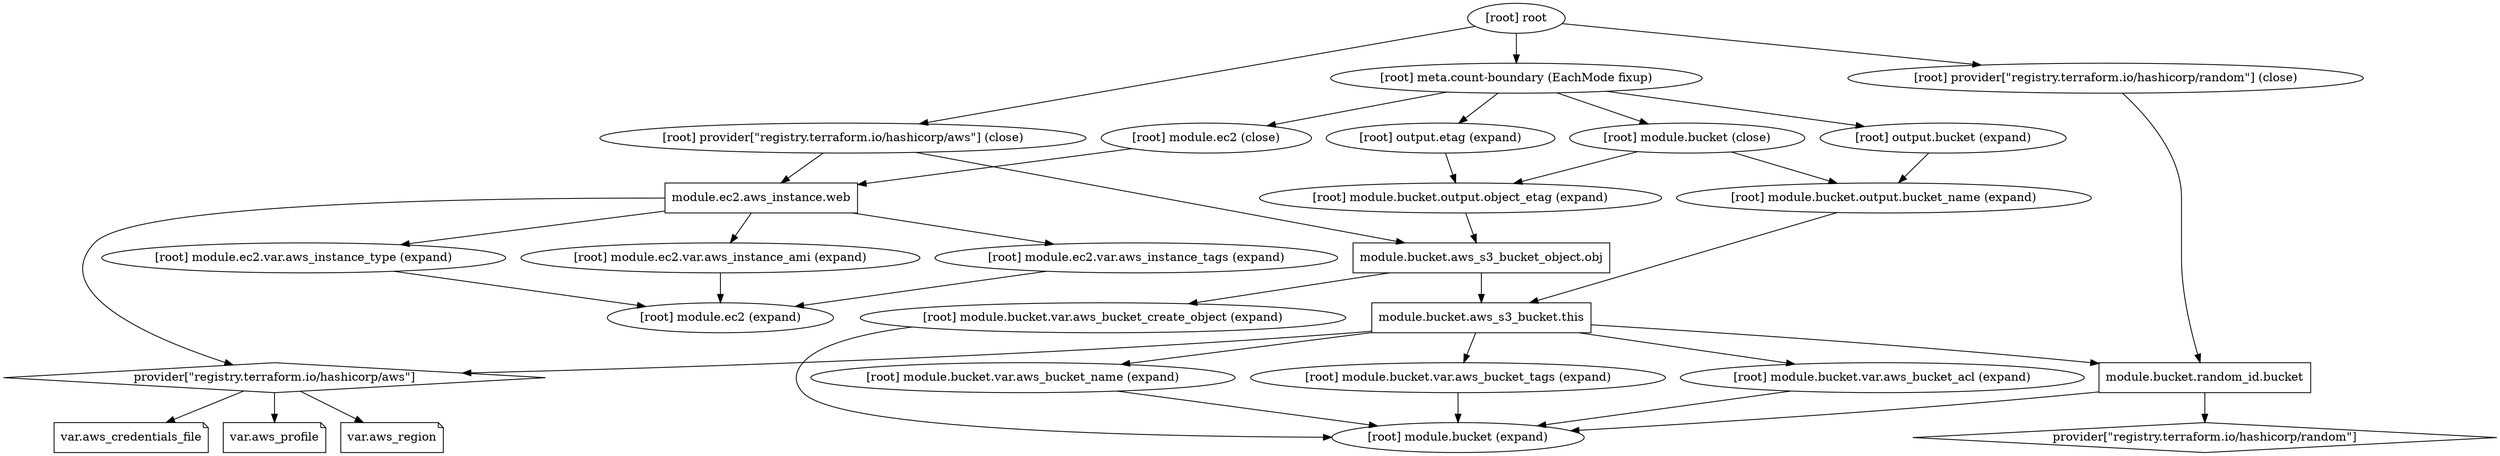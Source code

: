 digraph {
	compound = "true"
	newrank = "true"
	subgraph "root" {
		"[root] module.bucket.aws_s3_bucket.this (expand)" [label = "module.bucket.aws_s3_bucket.this", shape = "box"]
		"[root] module.bucket.aws_s3_bucket_object.obj (expand)" [label = "module.bucket.aws_s3_bucket_object.obj", shape = "box"]
		"[root] module.bucket.random_id.bucket (expand)" [label = "module.bucket.random_id.bucket", shape = "box"]
		"[root] module.ec2.aws_instance.web (expand)" [label = "module.ec2.aws_instance.web", shape = "box"]
		"[root] provider[\"registry.terraform.io/hashicorp/aws\"]" [label = "provider[\"registry.terraform.io/hashicorp/aws\"]", shape = "diamond"]
		"[root] provider[\"registry.terraform.io/hashicorp/random\"]" [label = "provider[\"registry.terraform.io/hashicorp/random\"]", shape = "diamond"]
		"[root] var.aws_credentials_file" [label = "var.aws_credentials_file", shape = "note"]
		"[root] var.aws_profile" [label = "var.aws_profile", shape = "note"]
		"[root] var.aws_region" [label = "var.aws_region", shape = "note"]
		"[root] meta.count-boundary (EachMode fixup)" -> "[root] module.bucket (close)"
		"[root] meta.count-boundary (EachMode fixup)" -> "[root] module.ec2 (close)"
		"[root] meta.count-boundary (EachMode fixup)" -> "[root] output.bucket (expand)"
		"[root] meta.count-boundary (EachMode fixup)" -> "[root] output.etag (expand)"
		"[root] module.bucket (close)" -> "[root] module.bucket.output.bucket_name (expand)"
		"[root] module.bucket (close)" -> "[root] module.bucket.output.object_etag (expand)"
		"[root] module.bucket.aws_s3_bucket.this (expand)" -> "[root] module.bucket.random_id.bucket (expand)"
		"[root] module.bucket.aws_s3_bucket.this (expand)" -> "[root] module.bucket.var.aws_bucket_acl (expand)"
		"[root] module.bucket.aws_s3_bucket.this (expand)" -> "[root] module.bucket.var.aws_bucket_name (expand)"
		"[root] module.bucket.aws_s3_bucket.this (expand)" -> "[root] module.bucket.var.aws_bucket_tags (expand)"
		"[root] module.bucket.aws_s3_bucket.this (expand)" -> "[root] provider[\"registry.terraform.io/hashicorp/aws\"]"
		"[root] module.bucket.aws_s3_bucket_object.obj (expand)" -> "[root] module.bucket.aws_s3_bucket.this (expand)"
		"[root] module.bucket.aws_s3_bucket_object.obj (expand)" -> "[root] module.bucket.var.aws_bucket_create_object (expand)"
		"[root] module.bucket.output.bucket_name (expand)" -> "[root] module.bucket.aws_s3_bucket.this (expand)"
		"[root] module.bucket.output.object_etag (expand)" -> "[root] module.bucket.aws_s3_bucket_object.obj (expand)"
		"[root] module.bucket.random_id.bucket (expand)" -> "[root] module.bucket (expand)"
		"[root] module.bucket.random_id.bucket (expand)" -> "[root] provider[\"registry.terraform.io/hashicorp/random\"]"
		"[root] module.bucket.var.aws_bucket_acl (expand)" -> "[root] module.bucket (expand)"
		"[root] module.bucket.var.aws_bucket_create_object (expand)" -> "[root] module.bucket (expand)"
		"[root] module.bucket.var.aws_bucket_name (expand)" -> "[root] module.bucket (expand)"
		"[root] module.bucket.var.aws_bucket_tags (expand)" -> "[root] module.bucket (expand)"
		"[root] module.ec2 (close)" -> "[root] module.ec2.aws_instance.web (expand)"
		"[root] module.ec2.aws_instance.web (expand)" -> "[root] module.ec2.var.aws_instance_ami (expand)"
		"[root] module.ec2.aws_instance.web (expand)" -> "[root] module.ec2.var.aws_instance_tags (expand)"
		"[root] module.ec2.aws_instance.web (expand)" -> "[root] module.ec2.var.aws_instance_type (expand)"
		"[root] module.ec2.aws_instance.web (expand)" -> "[root] provider[\"registry.terraform.io/hashicorp/aws\"]"
		"[root] module.ec2.var.aws_instance_ami (expand)" -> "[root] module.ec2 (expand)"
		"[root] module.ec2.var.aws_instance_tags (expand)" -> "[root] module.ec2 (expand)"
		"[root] module.ec2.var.aws_instance_type (expand)" -> "[root] module.ec2 (expand)"
		"[root] output.bucket (expand)" -> "[root] module.bucket.output.bucket_name (expand)"
		"[root] output.etag (expand)" -> "[root] module.bucket.output.object_etag (expand)"
		"[root] provider[\"registry.terraform.io/hashicorp/aws\"] (close)" -> "[root] module.bucket.aws_s3_bucket_object.obj (expand)"
		"[root] provider[\"registry.terraform.io/hashicorp/aws\"] (close)" -> "[root] module.ec2.aws_instance.web (expand)"
		"[root] provider[\"registry.terraform.io/hashicorp/aws\"]" -> "[root] var.aws_credentials_file"
		"[root] provider[\"registry.terraform.io/hashicorp/aws\"]" -> "[root] var.aws_profile"
		"[root] provider[\"registry.terraform.io/hashicorp/aws\"]" -> "[root] var.aws_region"
		"[root] provider[\"registry.terraform.io/hashicorp/random\"] (close)" -> "[root] module.bucket.random_id.bucket (expand)"
		"[root] root" -> "[root] meta.count-boundary (EachMode fixup)"
		"[root] root" -> "[root] provider[\"registry.terraform.io/hashicorp/aws\"] (close)"
		"[root] root" -> "[root] provider[\"registry.terraform.io/hashicorp/random\"] (close)"
	}
}


